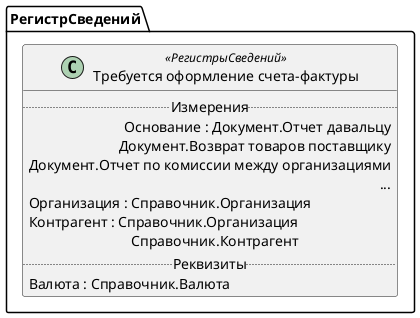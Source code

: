 ﻿@startuml ТребуетсяОформлениеСчетаФактуры
'!include templates.wsd
'..\include templates.wsd
class РегистрСведений.ТребуетсяОформлениеСчетаФактуры as "Требуется оформление счета-фактуры" <<РегистрыСведений>>
{
..Измерения..
Основание : Документ.Отчет давальцу\rДокумент.Возврат товаров поставщику\rДокумент.Отчет по комиссии между организациями\r...
Организация : Справочник.Организация
Контрагент : Справочник.Организация\rСправочник.Контрагент
..Реквизиты..
Валюта : Справочник.Валюта
}
@enduml
